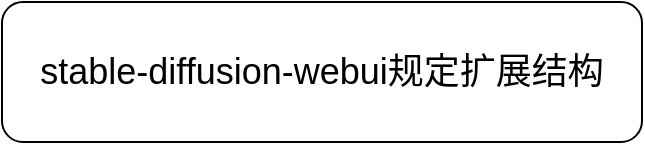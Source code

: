 <mxfile version="24.2.5" type="github">
  <diagram name="Page-1" id="97916047-d0de-89f5-080d-49f4d83e522f">
    <mxGraphModel dx="1188" dy="1236" grid="0" gridSize="10" guides="1" tooltips="1" connect="1" arrows="1" fold="1" page="0" pageScale="1.5" pageWidth="1169" pageHeight="827" background="none" math="0" shadow="0">
      <root>
        <mxCell id="0" />
        <mxCell id="1" parent="0" />
        <mxCell id="3dde4Ce0lxf_R7vCzBcz-55" value="&lt;font style=&quot;font-size: 18px;&quot;&gt;stable-diffusion-webui规定扩展结构&lt;/font&gt;" style="rounded=1;whiteSpace=wrap;html=1;" vertex="1" parent="1">
          <mxGeometry x="729" y="230" width="320" height="70" as="geometry" />
        </mxCell>
      </root>
    </mxGraphModel>
  </diagram>
</mxfile>
